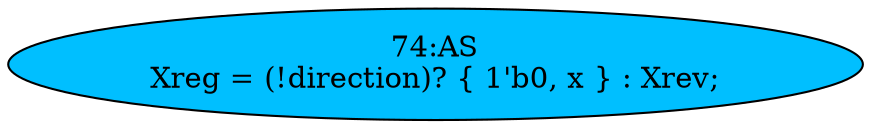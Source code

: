 strict digraph "" {
	node [label="\N"];
	"74:AS"	 [ast="<pyverilog.vparser.ast.Assign object at 0x7fd311d7d150>",
		def_var="['Xreg']",
		fillcolor=deepskyblue,
		label="74:AS
Xreg = (!direction)? { 1'b0, x } : Xrev;",
		statements="[]",
		style=filled,
		typ=Assign,
		use_var="['direction', 'x', 'Xrev']"];
}
